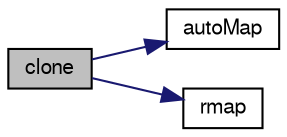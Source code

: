 digraph "clone"
{
  bgcolor="transparent";
  edge [fontname="FreeSans",fontsize="10",labelfontname="FreeSans",labelfontsize="10"];
  node [fontname="FreeSans",fontsize="10",shape=record];
  rankdir="LR";
  Node16 [label="clone",height=0.2,width=0.4,color="black", fillcolor="grey75", style="filled", fontcolor="black"];
  Node16 -> Node17 [color="midnightblue",fontsize="10",style="solid",fontname="FreeSans"];
  Node17 [label="autoMap",height=0.2,width=0.4,color="black",URL="$a31886.html#a14e8e75907d10256d8a4ab61520e7e08",tooltip="Map (and resize as needed) from self given a mapping object. "];
  Node16 -> Node18 [color="midnightblue",fontsize="10",style="solid",fontname="FreeSans"];
  Node18 [label="rmap",height=0.2,width=0.4,color="black",URL="$a31886.html#ab506535cf09d78dfbd0b0c7c9a76826d",tooltip="Reverse map the given fvPatchField onto this fvPatchField. "];
}

